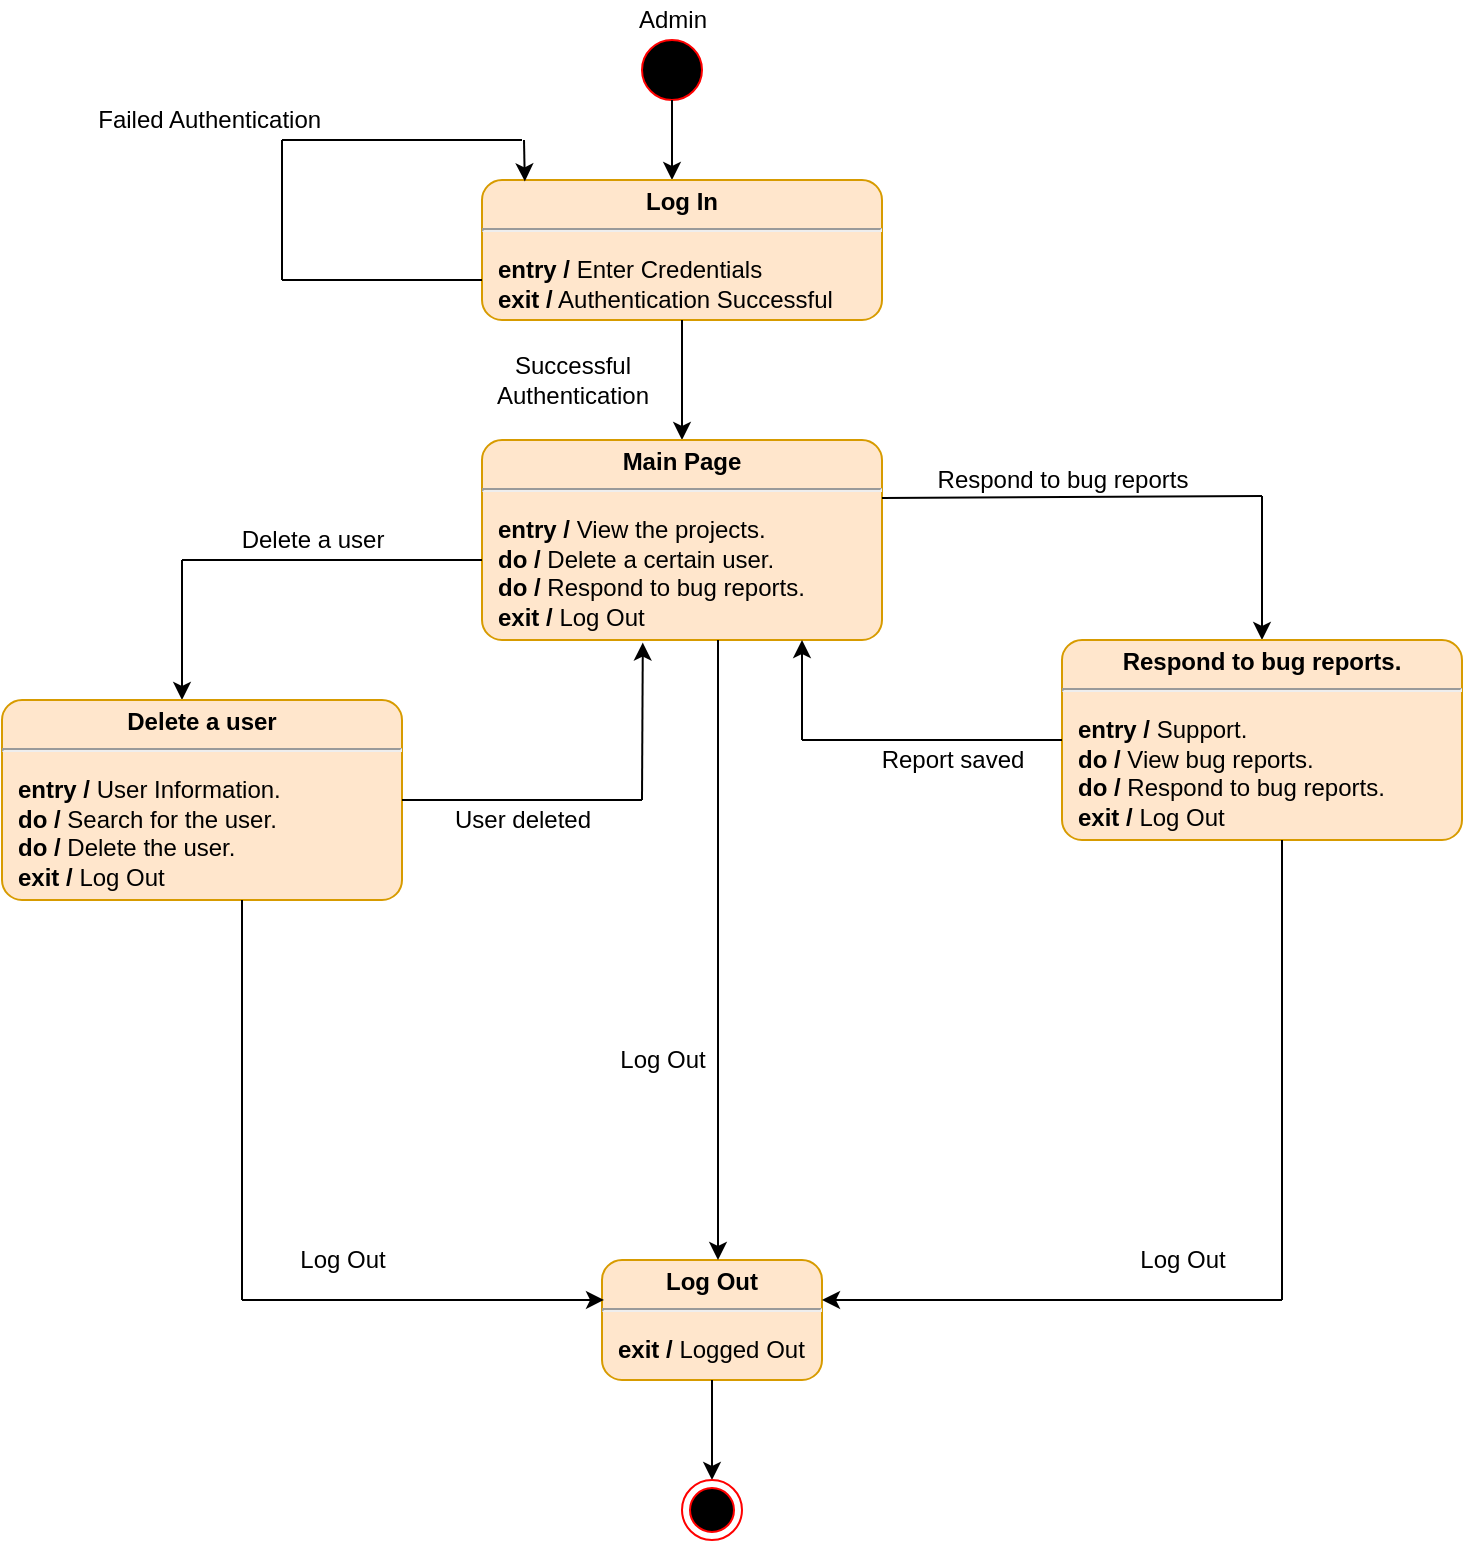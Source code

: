 <mxfile version="17.4.6" type="device"><diagram id="j0cPv9AHiRQu3BIVD2HQ" name="Page-4"><mxGraphModel dx="782" dy="428" grid="1" gridSize="10" guides="1" tooltips="1" connect="1" arrows="1" fold="1" page="1" pageScale="1" pageWidth="850" pageHeight="1100" math="0" shadow="0"><root><mxCell id="0"/><mxCell id="1" parent="0"/><mxCell id="-onXhTLRCdSov4ANZCaC-1" value="" style="shape=ellipse;html=1;fillColor=#000000;fontSize=18;fontColor=#000000;strokeColor=#FF0000;" parent="1" vertex="1"><mxGeometry x="360" y="40" width="30" height="30" as="geometry"/></mxCell><mxCell id="-onXhTLRCdSov4ANZCaC-2" value="Admin" style="text;html=1;resizable=0;autosize=1;align=center;verticalAlign=middle;points=[];fillColor=none;strokeColor=none;rounded=0;" parent="1" vertex="1"><mxGeometry x="350" y="20" width="50" height="20" as="geometry"/></mxCell><mxCell id="iFJvziLz7VMTSB1ebFMn-2" value="" style="endArrow=classic;html=1;rounded=0;exitX=0.5;exitY=1;exitDx=0;exitDy=0;" parent="1" source="-onXhTLRCdSov4ANZCaC-1" edge="1"><mxGeometry width="50" height="50" relative="1" as="geometry"><mxPoint x="370" y="120" as="sourcePoint"/><mxPoint x="375" y="110" as="targetPoint"/></mxGeometry></mxCell><mxCell id="hBDvab4Rh030NA3VaBpV-1" value="&lt;p style=&quot;margin: 0px ; margin-top: 4px ; text-align: center&quot;&gt;&lt;b&gt;Log In&lt;/b&gt;&lt;/p&gt;&lt;hr&gt;&lt;p&gt;&lt;/p&gt;&lt;p style=&quot;margin: 0px ; margin-left: 8px ; text-align: left&quot;&gt;&lt;b&gt;entry /&lt;/b&gt; Enter Credentials&lt;br&gt;&lt;b&gt;exit /&lt;/b&gt; Authentication Successful&lt;/p&gt;" style="shape=mxgraph.sysml.simpleState;html=1;overflow=fill;whiteSpace=wrap;align=center;fillColor=#ffe6cc;strokeColor=#d79b00;" parent="1" vertex="1"><mxGeometry x="280" y="110" width="200" height="70" as="geometry"/></mxCell><mxCell id="hBDvab4Rh030NA3VaBpV-3" value="" style="endArrow=none;html=1;rounded=0;" parent="1" edge="1"><mxGeometry width="50" height="50" relative="1" as="geometry"><mxPoint x="180" y="160" as="sourcePoint"/><mxPoint x="280" y="160" as="targetPoint"/><Array as="points"><mxPoint x="210" y="160"/></Array></mxGeometry></mxCell><mxCell id="hBDvab4Rh030NA3VaBpV-4" value="" style="endArrow=none;html=1;rounded=0;" parent="1" edge="1"><mxGeometry width="50" height="50" relative="1" as="geometry"><mxPoint x="180" y="160" as="sourcePoint"/><mxPoint x="180" y="90" as="targetPoint"/></mxGeometry></mxCell><mxCell id="hBDvab4Rh030NA3VaBpV-5" value="" style="endArrow=classic;html=1;rounded=0;entryX=0.107;entryY=0.01;entryDx=0;entryDy=0;entryPerimeter=0;" parent="1" target="hBDvab4Rh030NA3VaBpV-1" edge="1"><mxGeometry width="50" height="50" relative="1" as="geometry"><mxPoint x="301" y="90" as="sourcePoint"/><mxPoint x="320" y="90" as="targetPoint"/></mxGeometry></mxCell><mxCell id="hBDvab4Rh030NA3VaBpV-6" value="" style="endArrow=none;html=1;rounded=0;" parent="1" edge="1"><mxGeometry width="50" height="50" relative="1" as="geometry"><mxPoint x="180" y="90" as="sourcePoint"/><mxPoint x="300" y="90" as="targetPoint"/></mxGeometry></mxCell><mxCell id="hBDvab4Rh030NA3VaBpV-7" value="Failed Authentication&amp;nbsp;" style="text;html=1;resizable=0;autosize=1;align=center;verticalAlign=middle;points=[];fillColor=none;strokeColor=none;rounded=0;" parent="1" vertex="1"><mxGeometry x="80" y="70" width="130" height="20" as="geometry"/></mxCell><mxCell id="hBDvab4Rh030NA3VaBpV-8" value="" style="endArrow=classic;html=1;rounded=0;exitX=0.5;exitY=1;exitDx=0;exitDy=0;exitPerimeter=0;" parent="1" source="hBDvab4Rh030NA3VaBpV-1" edge="1"><mxGeometry width="50" height="50" relative="1" as="geometry"><mxPoint x="370" y="230" as="sourcePoint"/><mxPoint x="380" y="240" as="targetPoint"/></mxGeometry></mxCell><mxCell id="hBDvab4Rh030NA3VaBpV-9" value="&lt;p style=&quot;margin: 0px ; margin-top: 4px ; text-align: center&quot;&gt;&lt;b&gt;Main Page&lt;/b&gt;&lt;/p&gt;&lt;hr&gt;&lt;p&gt;&lt;/p&gt;&lt;p style=&quot;margin: 0px ; margin-left: 8px ; text-align: left&quot;&gt;&lt;b&gt;entry / &lt;/b&gt;View the projects.&lt;/p&gt;&lt;p style=&quot;margin: 0px ; margin-left: 8px ; text-align: left&quot;&gt;&lt;b&gt;do / &lt;/b&gt;Delete&lt;b&gt;&amp;nbsp;&lt;/b&gt;a certain user.&lt;/p&gt;&lt;p style=&quot;margin: 0px ; margin-left: 8px ; text-align: left&quot;&gt;&lt;b&gt;do / &lt;/b&gt;Respond to&amp;nbsp;bug reports.&lt;br&gt;&lt;b&gt;exit / &lt;/b&gt;Log Out&lt;/p&gt;" style="shape=mxgraph.sysml.simpleState;html=1;overflow=fill;whiteSpace=wrap;align=center;fillColor=#ffe6cc;strokeColor=#d79b00;" parent="1" vertex="1"><mxGeometry x="280" y="240" width="200" height="100" as="geometry"/></mxCell><mxCell id="hBDvab4Rh030NA3VaBpV-10" value="Successful &lt;br&gt;Authentication" style="text;html=1;resizable=0;autosize=1;align=center;verticalAlign=middle;points=[];fillColor=none;strokeColor=none;rounded=0;" parent="1" vertex="1"><mxGeometry x="280" y="195" width="90" height="30" as="geometry"/></mxCell><mxCell id="hBDvab4Rh030NA3VaBpV-11" value="" style="endArrow=none;html=1;rounded=0;" parent="1" edge="1"><mxGeometry width="50" height="50" relative="1" as="geometry"><mxPoint x="130" y="300" as="sourcePoint"/><mxPoint x="280" y="300" as="targetPoint"/></mxGeometry></mxCell><mxCell id="hBDvab4Rh030NA3VaBpV-12" value="" style="endArrow=classic;html=1;rounded=0;" parent="1" edge="1"><mxGeometry width="50" height="50" relative="1" as="geometry"><mxPoint x="130" y="300" as="sourcePoint"/><mxPoint x="130" y="370" as="targetPoint"/></mxGeometry></mxCell><mxCell id="hBDvab4Rh030NA3VaBpV-13" value="&lt;p style=&quot;margin: 0px ; margin-top: 4px ; text-align: center&quot;&gt;&lt;b&gt;Delete a user&lt;/b&gt;&lt;/p&gt;&lt;hr&gt;&lt;p&gt;&lt;/p&gt;&lt;p style=&quot;margin: 0px ; margin-left: 8px ; text-align: left&quot;&gt;&lt;b&gt;entry / &lt;/b&gt;User Information.&lt;/p&gt;&lt;p style=&quot;margin: 0px ; margin-left: 8px ; text-align: left&quot;&gt;&lt;b&gt;do / &lt;/b&gt;Search for the user.&lt;/p&gt;&lt;p style=&quot;margin: 0px ; margin-left: 8px ; text-align: left&quot;&gt;&lt;b&gt;do / &lt;/b&gt;Delete the user.&lt;/p&gt;&lt;p style=&quot;margin: 0px ; margin-left: 8px ; text-align: left&quot;&gt;&lt;b&gt;exit / &lt;/b&gt;Log Out&lt;/p&gt;" style="shape=mxgraph.sysml.simpleState;html=1;overflow=fill;whiteSpace=wrap;align=center;fillColor=#ffe6cc;strokeColor=#d79b00;" parent="1" vertex="1"><mxGeometry x="40" y="370" width="200" height="100" as="geometry"/></mxCell><mxCell id="hBDvab4Rh030NA3VaBpV-14" style="edgeStyle=none;rounded=0;orthogonalLoop=1;jettySize=auto;html=1;" parent="1" edge="1"><mxGeometry relative="1" as="geometry"><mxPoint x="670" y="268" as="sourcePoint"/><mxPoint x="670" y="340" as="targetPoint"/></mxGeometry></mxCell><mxCell id="PHgvsoVbZg1Sv1pl8epH-1" value="" style="endArrow=none;html=1;rounded=0;" parent="1" edge="1"><mxGeometry width="50" height="50" relative="1" as="geometry"><mxPoint x="480" y="269" as="sourcePoint"/><mxPoint x="670" y="268" as="targetPoint"/></mxGeometry></mxCell><mxCell id="PHgvsoVbZg1Sv1pl8epH-2" value="&lt;p style=&quot;margin: 0px ; margin-top: 4px ; text-align: center&quot;&gt;&lt;b&gt;Respond to bug reports.&lt;/b&gt;&lt;/p&gt;&lt;hr&gt;&lt;p&gt;&lt;/p&gt;&lt;p style=&quot;margin: 0px ; margin-left: 8px ; text-align: left&quot;&gt;&lt;b&gt;entry / &lt;/b&gt;Support.&lt;/p&gt;&lt;p style=&quot;margin: 0px ; margin-left: 8px ; text-align: left&quot;&gt;&lt;b&gt;do / &lt;/b&gt;View bug reports.&lt;/p&gt;&lt;p style=&quot;margin: 0px ; margin-left: 8px ; text-align: left&quot;&gt;&lt;b&gt;do / &lt;/b&gt;Respond to bug reports.&lt;br&gt;&lt;b&gt;exit / &lt;/b&gt;Log Out&lt;/p&gt;" style="shape=mxgraph.sysml.simpleState;html=1;overflow=fill;whiteSpace=wrap;align=center;fillColor=#ffe6cc;strokeColor=#d79b00;" parent="1" vertex="1"><mxGeometry x="570" y="340" width="200" height="100" as="geometry"/></mxCell><mxCell id="PHgvsoVbZg1Sv1pl8epH-4" value="" style="endArrow=none;html=1;rounded=0;exitX=1;exitY=0.5;exitDx=0;exitDy=0;exitPerimeter=0;" parent="1" source="hBDvab4Rh030NA3VaBpV-13" edge="1"><mxGeometry width="50" height="50" relative="1" as="geometry"><mxPoint x="310" y="520" as="sourcePoint"/><mxPoint x="360" y="420" as="targetPoint"/></mxGeometry></mxCell><mxCell id="PHgvsoVbZg1Sv1pl8epH-5" value="" style="endArrow=classic;html=1;rounded=0;entryX=0.397;entryY=1.013;entryDx=0;entryDy=0;entryPerimeter=0;" parent="1" edge="1"><mxGeometry width="50" height="50" relative="1" as="geometry"><mxPoint x="360" y="420" as="sourcePoint"/><mxPoint x="360.4" y="341.3" as="targetPoint"/><Array as="points"/></mxGeometry></mxCell><mxCell id="PHgvsoVbZg1Sv1pl8epH-6" value="" style="endArrow=none;html=1;rounded=0;entryX=0;entryY=0.5;entryDx=0;entryDy=0;entryPerimeter=0;" parent="1" target="PHgvsoVbZg1Sv1pl8epH-2" edge="1"><mxGeometry width="50" height="50" relative="1" as="geometry"><mxPoint x="440" y="390" as="sourcePoint"/><mxPoint x="540" y="380" as="targetPoint"/></mxGeometry></mxCell><mxCell id="PHgvsoVbZg1Sv1pl8epH-7" value="" style="endArrow=classic;html=1;rounded=0;" parent="1" edge="1"><mxGeometry width="50" height="50" relative="1" as="geometry"><mxPoint x="440" y="390" as="sourcePoint"/><mxPoint x="440" y="340" as="targetPoint"/></mxGeometry></mxCell><mxCell id="PHgvsoVbZg1Sv1pl8epH-8" value="Delete a user" style="text;html=1;resizable=0;autosize=1;align=center;verticalAlign=middle;points=[];fillColor=none;strokeColor=none;rounded=0;" parent="1" vertex="1"><mxGeometry x="150" y="280" width="90" height="20" as="geometry"/></mxCell><mxCell id="PHgvsoVbZg1Sv1pl8epH-9" value="User deleted" style="text;html=1;resizable=0;autosize=1;align=center;verticalAlign=middle;points=[];fillColor=none;strokeColor=none;rounded=0;" parent="1" vertex="1"><mxGeometry x="260" y="420" width="80" height="20" as="geometry"/></mxCell><mxCell id="PHgvsoVbZg1Sv1pl8epH-11" value="Respond to bug reports" style="text;html=1;resizable=0;autosize=1;align=center;verticalAlign=middle;points=[];fillColor=none;strokeColor=none;rounded=0;" parent="1" vertex="1"><mxGeometry x="500" y="250" width="140" height="20" as="geometry"/></mxCell><mxCell id="PHgvsoVbZg1Sv1pl8epH-12" value="Report saved" style="text;html=1;resizable=0;autosize=1;align=center;verticalAlign=middle;points=[];fillColor=none;strokeColor=none;rounded=0;" parent="1" vertex="1"><mxGeometry x="470" y="390" width="90" height="20" as="geometry"/></mxCell><mxCell id="qdKenPM2Snx9IL-fIvs3-1" value="" style="endArrow=none;html=1;rounded=0;" parent="1" edge="1"><mxGeometry width="50" height="50" relative="1" as="geometry"><mxPoint x="160" y="670" as="sourcePoint"/><mxPoint x="160" y="470" as="targetPoint"/></mxGeometry></mxCell><mxCell id="qdKenPM2Snx9IL-fIvs3-2" value="&lt;p style=&quot;margin: 0px ; margin-top: 4px ; text-align: center&quot;&gt;&lt;b&gt;Log Out&lt;/b&gt;&lt;/p&gt;&lt;hr&gt;&lt;p&gt;&lt;/p&gt;&lt;p style=&quot;margin: 0px ; margin-left: 8px ; text-align: left&quot;&gt;&lt;b&gt;exit / &lt;/b&gt;&lt;span&gt;Logged Out&lt;/span&gt;&lt;/p&gt;" style="shape=mxgraph.sysml.simpleState;html=1;overflow=fill;whiteSpace=wrap;align=center;fillColor=#ffe6cc;strokeColor=#d79b00;" parent="1" vertex="1"><mxGeometry x="340" y="650" width="110" height="60" as="geometry"/></mxCell><mxCell id="qdKenPM2Snx9IL-fIvs3-3" value="" style="endArrow=classic;html=1;rounded=0;entryX=0.091;entryY=0.333;entryDx=0;entryDy=0;entryPerimeter=0;" parent="1" edge="1"><mxGeometry width="50" height="50" relative="1" as="geometry"><mxPoint x="160" y="670" as="sourcePoint"/><mxPoint x="341.01" y="669.98" as="targetPoint"/></mxGeometry></mxCell><mxCell id="qdKenPM2Snx9IL-fIvs3-4" value="" style="endArrow=none;html=1;rounded=0;" parent="1" edge="1"><mxGeometry width="50" height="50" relative="1" as="geometry"><mxPoint x="680" y="670" as="sourcePoint"/><mxPoint x="680" y="440" as="targetPoint"/></mxGeometry></mxCell><mxCell id="qdKenPM2Snx9IL-fIvs3-5" value="" style="endArrow=classic;html=1;rounded=0;" parent="1" edge="1"><mxGeometry width="50" height="50" relative="1" as="geometry"><mxPoint x="680" y="670" as="sourcePoint"/><mxPoint x="450" y="670" as="targetPoint"/></mxGeometry></mxCell><mxCell id="qdKenPM2Snx9IL-fIvs3-6" value="" style="endArrow=classic;html=1;rounded=0;" parent="1" edge="1"><mxGeometry width="50" height="50" relative="1" as="geometry"><mxPoint x="398" y="340" as="sourcePoint"/><mxPoint x="398" y="650" as="targetPoint"/></mxGeometry></mxCell><mxCell id="qdKenPM2Snx9IL-fIvs3-7" value="Log Out" style="text;html=1;resizable=0;autosize=1;align=center;verticalAlign=middle;points=[];fillColor=none;strokeColor=none;rounded=0;" parent="1" vertex="1"><mxGeometry x="340" y="540" width="60" height="20" as="geometry"/></mxCell><mxCell id="qdKenPM2Snx9IL-fIvs3-8" value="Log Out" style="text;html=1;resizable=0;autosize=1;align=center;verticalAlign=middle;points=[];fillColor=none;strokeColor=none;rounded=0;" parent="1" vertex="1"><mxGeometry x="180" y="640" width="60" height="20" as="geometry"/></mxCell><mxCell id="qdKenPM2Snx9IL-fIvs3-9" value="Log Out" style="text;html=1;resizable=0;autosize=1;align=center;verticalAlign=middle;points=[];fillColor=none;strokeColor=none;rounded=0;" parent="1" vertex="1"><mxGeometry x="600" y="640" width="60" height="20" as="geometry"/></mxCell><mxCell id="qdKenPM2Snx9IL-fIvs3-10" value="" style="endArrow=classic;html=1;rounded=0;exitX=0.5;exitY=1;exitDx=0;exitDy=0;exitPerimeter=0;" parent="1" source="qdKenPM2Snx9IL-fIvs3-2" edge="1"><mxGeometry width="50" height="50" relative="1" as="geometry"><mxPoint x="370" y="770" as="sourcePoint"/><mxPoint x="395" y="760" as="targetPoint"/></mxGeometry></mxCell><mxCell id="qdKenPM2Snx9IL-fIvs3-13" value="" style="ellipse;html=1;shape=endState;fillColor=#000000;strokeColor=#ff0000;" parent="1" vertex="1"><mxGeometry x="380" y="760" width="30" height="30" as="geometry"/></mxCell></root></mxGraphModel></diagram></mxfile>
